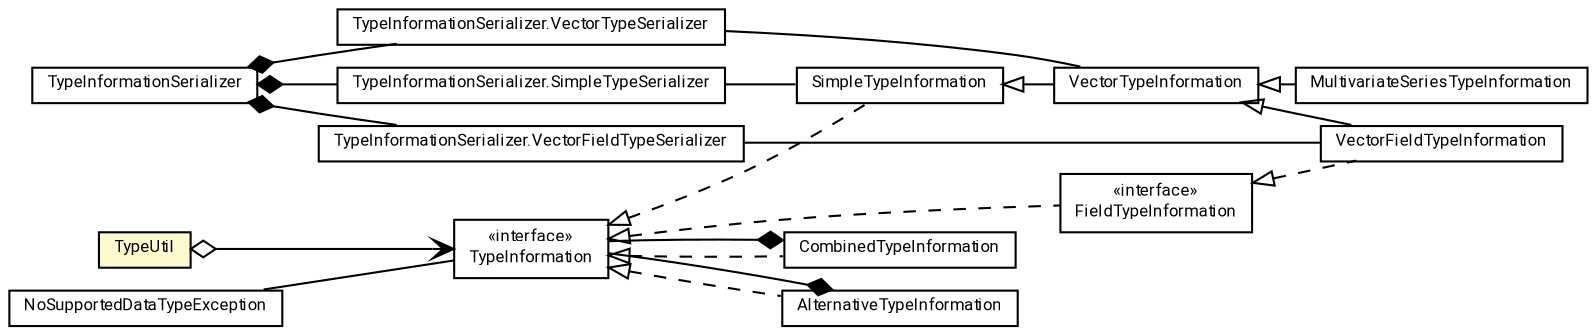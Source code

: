 #!/usr/local/bin/dot
#
# Class diagram 
# Generated by UMLGraph version R5_7_2-60-g0e99a6 (http://www.spinellis.gr/umlgraph/)
#

digraph G {
	graph [fontnames="svg"]
	edge [fontname="Roboto",fontsize=7,labelfontname="Roboto",labelfontsize=7,color="black"];
	node [fontname="Roboto",fontcolor="black",fontsize=8,shape=plaintext,margin=0,width=0,height=0];
	nodesep=0.15;
	ranksep=0.25;
	rankdir=LR;
	// de.lmu.ifi.dbs.elki.data.type.VectorTypeInformation<V extends de.lmu.ifi.dbs.elki.data.FeatureVector<?>>
	c384789 [label=<<table title="de.lmu.ifi.dbs.elki.data.type.VectorTypeInformation" border="0" cellborder="1" cellspacing="0" cellpadding="2" href="VectorTypeInformation.html" target="_parent">
		<tr><td><table border="0" cellspacing="0" cellpadding="1">
		<tr><td align="center" balign="center"> <font face="Roboto">VectorTypeInformation</font> </td></tr>
		</table></td></tr>
		</table>>, URL="VectorTypeInformation.html"];
	// de.lmu.ifi.dbs.elki.data.type.VectorFieldTypeInformation<V extends de.lmu.ifi.dbs.elki.data.FeatureVector<?>>
	c384790 [label=<<table title="de.lmu.ifi.dbs.elki.data.type.VectorFieldTypeInformation" border="0" cellborder="1" cellspacing="0" cellpadding="2" href="VectorFieldTypeInformation.html" target="_parent">
		<tr><td><table border="0" cellspacing="0" cellpadding="1">
		<tr><td align="center" balign="center"> <font face="Roboto">VectorFieldTypeInformation</font> </td></tr>
		</table></td></tr>
		</table>>, URL="VectorFieldTypeInformation.html"];
	// de.lmu.ifi.dbs.elki.data.type.TypeInformationSerializer
	c384791 [label=<<table title="de.lmu.ifi.dbs.elki.data.type.TypeInformationSerializer" border="0" cellborder="1" cellspacing="0" cellpadding="2" href="TypeInformationSerializer.html" target="_parent">
		<tr><td><table border="0" cellspacing="0" cellpadding="1">
		<tr><td align="center" balign="center"> <font face="Roboto">TypeInformationSerializer</font> </td></tr>
		</table></td></tr>
		</table>>, URL="TypeInformationSerializer.html"];
	// de.lmu.ifi.dbs.elki.data.type.TypeInformationSerializer.SimpleTypeSerializer
	c384792 [label=<<table title="de.lmu.ifi.dbs.elki.data.type.TypeInformationSerializer.SimpleTypeSerializer" border="0" cellborder="1" cellspacing="0" cellpadding="2" href="TypeInformationSerializer.SimpleTypeSerializer.html" target="_parent">
		<tr><td><table border="0" cellspacing="0" cellpadding="1">
		<tr><td align="center" balign="center"> <font face="Roboto">TypeInformationSerializer.SimpleTypeSerializer</font> </td></tr>
		</table></td></tr>
		</table>>, URL="TypeInformationSerializer.SimpleTypeSerializer.html"];
	// de.lmu.ifi.dbs.elki.data.type.TypeInformationSerializer.VectorTypeSerializer
	c384793 [label=<<table title="de.lmu.ifi.dbs.elki.data.type.TypeInformationSerializer.VectorTypeSerializer" border="0" cellborder="1" cellspacing="0" cellpadding="2" href="TypeInformationSerializer.VectorTypeSerializer.html" target="_parent">
		<tr><td><table border="0" cellspacing="0" cellpadding="1">
		<tr><td align="center" balign="center"> <font face="Roboto">TypeInformationSerializer.VectorTypeSerializer</font> </td></tr>
		</table></td></tr>
		</table>>, URL="TypeInformationSerializer.VectorTypeSerializer.html"];
	// de.lmu.ifi.dbs.elki.data.type.TypeInformationSerializer.VectorFieldTypeSerializer
	c384794 [label=<<table title="de.lmu.ifi.dbs.elki.data.type.TypeInformationSerializer.VectorFieldTypeSerializer" border="0" cellborder="1" cellspacing="0" cellpadding="2" href="TypeInformationSerializer.VectorFieldTypeSerializer.html" target="_parent">
		<tr><td><table border="0" cellspacing="0" cellpadding="1">
		<tr><td align="center" balign="center"> <font face="Roboto">TypeInformationSerializer.VectorFieldTypeSerializer</font> </td></tr>
		</table></td></tr>
		</table>>, URL="TypeInformationSerializer.VectorFieldTypeSerializer.html"];
	// de.lmu.ifi.dbs.elki.data.type.SimpleTypeInformation<T>
	c384795 [label=<<table title="de.lmu.ifi.dbs.elki.data.type.SimpleTypeInformation" border="0" cellborder="1" cellspacing="0" cellpadding="2" href="SimpleTypeInformation.html" target="_parent">
		<tr><td><table border="0" cellspacing="0" cellpadding="1">
		<tr><td align="center" balign="center"> <font face="Roboto">SimpleTypeInformation</font> </td></tr>
		</table></td></tr>
		</table>>, URL="SimpleTypeInformation.html"];
	// de.lmu.ifi.dbs.elki.data.type.NoSupportedDataTypeException
	c384796 [label=<<table title="de.lmu.ifi.dbs.elki.data.type.NoSupportedDataTypeException" border="0" cellborder="1" cellspacing="0" cellpadding="2" href="NoSupportedDataTypeException.html" target="_parent">
		<tr><td><table border="0" cellspacing="0" cellpadding="1">
		<tr><td align="center" balign="center"> <font face="Roboto">NoSupportedDataTypeException</font> </td></tr>
		</table></td></tr>
		</table>>, URL="NoSupportedDataTypeException.html"];
	// de.lmu.ifi.dbs.elki.data.type.TypeInformation
	c384797 [label=<<table title="de.lmu.ifi.dbs.elki.data.type.TypeInformation" border="0" cellborder="1" cellspacing="0" cellpadding="2" href="TypeInformation.html" target="_parent">
		<tr><td><table border="0" cellspacing="0" cellpadding="1">
		<tr><td align="center" balign="center"> &#171;interface&#187; </td></tr>
		<tr><td align="center" balign="center"> <font face="Roboto">TypeInformation</font> </td></tr>
		</table></td></tr>
		</table>>, URL="TypeInformation.html"];
	// de.lmu.ifi.dbs.elki.data.type.FieldTypeInformation
	c384798 [label=<<table title="de.lmu.ifi.dbs.elki.data.type.FieldTypeInformation" border="0" cellborder="1" cellspacing="0" cellpadding="2" href="FieldTypeInformation.html" target="_parent">
		<tr><td><table border="0" cellspacing="0" cellpadding="1">
		<tr><td align="center" balign="center"> &#171;interface&#187; </td></tr>
		<tr><td align="center" balign="center"> <font face="Roboto">FieldTypeInformation</font> </td></tr>
		</table></td></tr>
		</table>>, URL="FieldTypeInformation.html"];
	// de.lmu.ifi.dbs.elki.data.type.TypeUtil
	c384876 [label=<<table title="de.lmu.ifi.dbs.elki.data.type.TypeUtil" border="0" cellborder="1" cellspacing="0" cellpadding="2" bgcolor="LemonChiffon" href="TypeUtil.html" target="_parent">
		<tr><td><table border="0" cellspacing="0" cellpadding="1">
		<tr><td align="center" balign="center"> <font face="Roboto">TypeUtil</font> </td></tr>
		</table></td></tr>
		</table>>, URL="TypeUtil.html"];
	// de.lmu.ifi.dbs.elki.data.type.MultivariateSeriesTypeInformation<V extends de.lmu.ifi.dbs.elki.data.FeatureVector<?>>
	c384877 [label=<<table title="de.lmu.ifi.dbs.elki.data.type.MultivariateSeriesTypeInformation" border="0" cellborder="1" cellspacing="0" cellpadding="2" href="MultivariateSeriesTypeInformation.html" target="_parent">
		<tr><td><table border="0" cellspacing="0" cellpadding="1">
		<tr><td align="center" balign="center"> <font face="Roboto">MultivariateSeriesTypeInformation</font> </td></tr>
		</table></td></tr>
		</table>>, URL="MultivariateSeriesTypeInformation.html"];
	// de.lmu.ifi.dbs.elki.data.type.CombinedTypeInformation
	c384878 [label=<<table title="de.lmu.ifi.dbs.elki.data.type.CombinedTypeInformation" border="0" cellborder="1" cellspacing="0" cellpadding="2" href="CombinedTypeInformation.html" target="_parent">
		<tr><td><table border="0" cellspacing="0" cellpadding="1">
		<tr><td align="center" balign="center"> <font face="Roboto">CombinedTypeInformation</font> </td></tr>
		</table></td></tr>
		</table>>, URL="CombinedTypeInformation.html"];
	// de.lmu.ifi.dbs.elki.data.type.AlternativeTypeInformation
	c384879 [label=<<table title="de.lmu.ifi.dbs.elki.data.type.AlternativeTypeInformation" border="0" cellborder="1" cellspacing="0" cellpadding="2" href="AlternativeTypeInformation.html" target="_parent">
		<tr><td><table border="0" cellspacing="0" cellpadding="1">
		<tr><td align="center" balign="center"> <font face="Roboto">AlternativeTypeInformation</font> </td></tr>
		</table></td></tr>
		</table>>, URL="AlternativeTypeInformation.html"];
	// de.lmu.ifi.dbs.elki.data.type.VectorTypeInformation<V extends de.lmu.ifi.dbs.elki.data.FeatureVector<?>> extends de.lmu.ifi.dbs.elki.data.type.SimpleTypeInformation<T>
	c384795 -> c384789 [arrowtail=empty,dir=back,weight=10];
	// de.lmu.ifi.dbs.elki.data.type.VectorFieldTypeInformation<V extends de.lmu.ifi.dbs.elki.data.FeatureVector<?>> extends de.lmu.ifi.dbs.elki.data.type.VectorTypeInformation<V extends de.lmu.ifi.dbs.elki.data.FeatureVector<?>>
	c384789 -> c384790 [arrowtail=empty,dir=back,weight=10];
	// de.lmu.ifi.dbs.elki.data.type.VectorFieldTypeInformation<V extends de.lmu.ifi.dbs.elki.data.FeatureVector<?>> implements de.lmu.ifi.dbs.elki.data.type.FieldTypeInformation
	c384798 -> c384790 [arrowtail=empty,style=dashed,dir=back,weight=9];
	// de.lmu.ifi.dbs.elki.data.type.TypeInformationSerializer composed de.lmu.ifi.dbs.elki.data.type.TypeInformationSerializer.SimpleTypeSerializer
	c384791 -> c384792 [arrowhead=none,arrowtail=diamond,dir=back,weight=6];
	// de.lmu.ifi.dbs.elki.data.type.TypeInformationSerializer composed de.lmu.ifi.dbs.elki.data.type.TypeInformationSerializer.VectorTypeSerializer
	c384791 -> c384793 [arrowhead=none,arrowtail=diamond,dir=back,weight=6];
	// de.lmu.ifi.dbs.elki.data.type.TypeInformationSerializer composed de.lmu.ifi.dbs.elki.data.type.TypeInformationSerializer.VectorFieldTypeSerializer
	c384791 -> c384794 [arrowhead=none,arrowtail=diamond,dir=back,weight=6];
	// de.lmu.ifi.dbs.elki.data.type.TypeInformationSerializer.SimpleTypeSerializer assoc de.lmu.ifi.dbs.elki.data.type.SimpleTypeInformation<T>
	c384792 -> c384795 [arrowhead=none,weight=2];
	// de.lmu.ifi.dbs.elki.data.type.TypeInformationSerializer.VectorTypeSerializer assoc de.lmu.ifi.dbs.elki.data.type.VectorTypeInformation<V extends de.lmu.ifi.dbs.elki.data.FeatureVector<?>>
	c384793 -> c384789 [arrowhead=none,weight=2];
	// de.lmu.ifi.dbs.elki.data.type.TypeInformationSerializer.VectorFieldTypeSerializer assoc de.lmu.ifi.dbs.elki.data.type.VectorFieldTypeInformation<V extends de.lmu.ifi.dbs.elki.data.FeatureVector<?>>
	c384794 -> c384790 [arrowhead=none,weight=2];
	// de.lmu.ifi.dbs.elki.data.type.SimpleTypeInformation<T> implements de.lmu.ifi.dbs.elki.data.type.TypeInformation
	c384797 -> c384795 [arrowtail=empty,style=dashed,dir=back,weight=9];
	// de.lmu.ifi.dbs.elki.data.type.NoSupportedDataTypeException assoc de.lmu.ifi.dbs.elki.data.type.TypeInformation
	c384796 -> c384797 [arrowhead=none,weight=2];
	// de.lmu.ifi.dbs.elki.data.type.FieldTypeInformation implements de.lmu.ifi.dbs.elki.data.type.TypeInformation
	c384797 -> c384798 [arrowtail=empty,style=dashed,dir=back,weight=9];
	// de.lmu.ifi.dbs.elki.data.type.TypeUtil navhas de.lmu.ifi.dbs.elki.data.type.TypeInformation
	c384876 -> c384797 [arrowhead=open,arrowtail=ediamond,dir=both,weight=3];
	// de.lmu.ifi.dbs.elki.data.type.MultivariateSeriesTypeInformation<V extends de.lmu.ifi.dbs.elki.data.FeatureVector<?>> extends de.lmu.ifi.dbs.elki.data.type.VectorTypeInformation<V extends de.lmu.ifi.dbs.elki.data.FeatureVector<?>>
	c384789 -> c384877 [arrowtail=empty,dir=back,weight=10];
	// de.lmu.ifi.dbs.elki.data.type.CombinedTypeInformation implements de.lmu.ifi.dbs.elki.data.type.TypeInformation
	c384797 -> c384878 [arrowtail=empty,style=dashed,dir=back,weight=9];
	// de.lmu.ifi.dbs.elki.data.type.CombinedTypeInformation composed de.lmu.ifi.dbs.elki.data.type.TypeInformation
	c384878 -> c384797 [arrowhead=none,arrowtail=diamond,dir=back,weight=6];
	// de.lmu.ifi.dbs.elki.data.type.AlternativeTypeInformation implements de.lmu.ifi.dbs.elki.data.type.TypeInformation
	c384797 -> c384879 [arrowtail=empty,style=dashed,dir=back,weight=9];
	// de.lmu.ifi.dbs.elki.data.type.AlternativeTypeInformation composed de.lmu.ifi.dbs.elki.data.type.TypeInformation
	c384879 -> c384797 [arrowhead=none,arrowtail=diamond,dir=back,weight=6];
}

